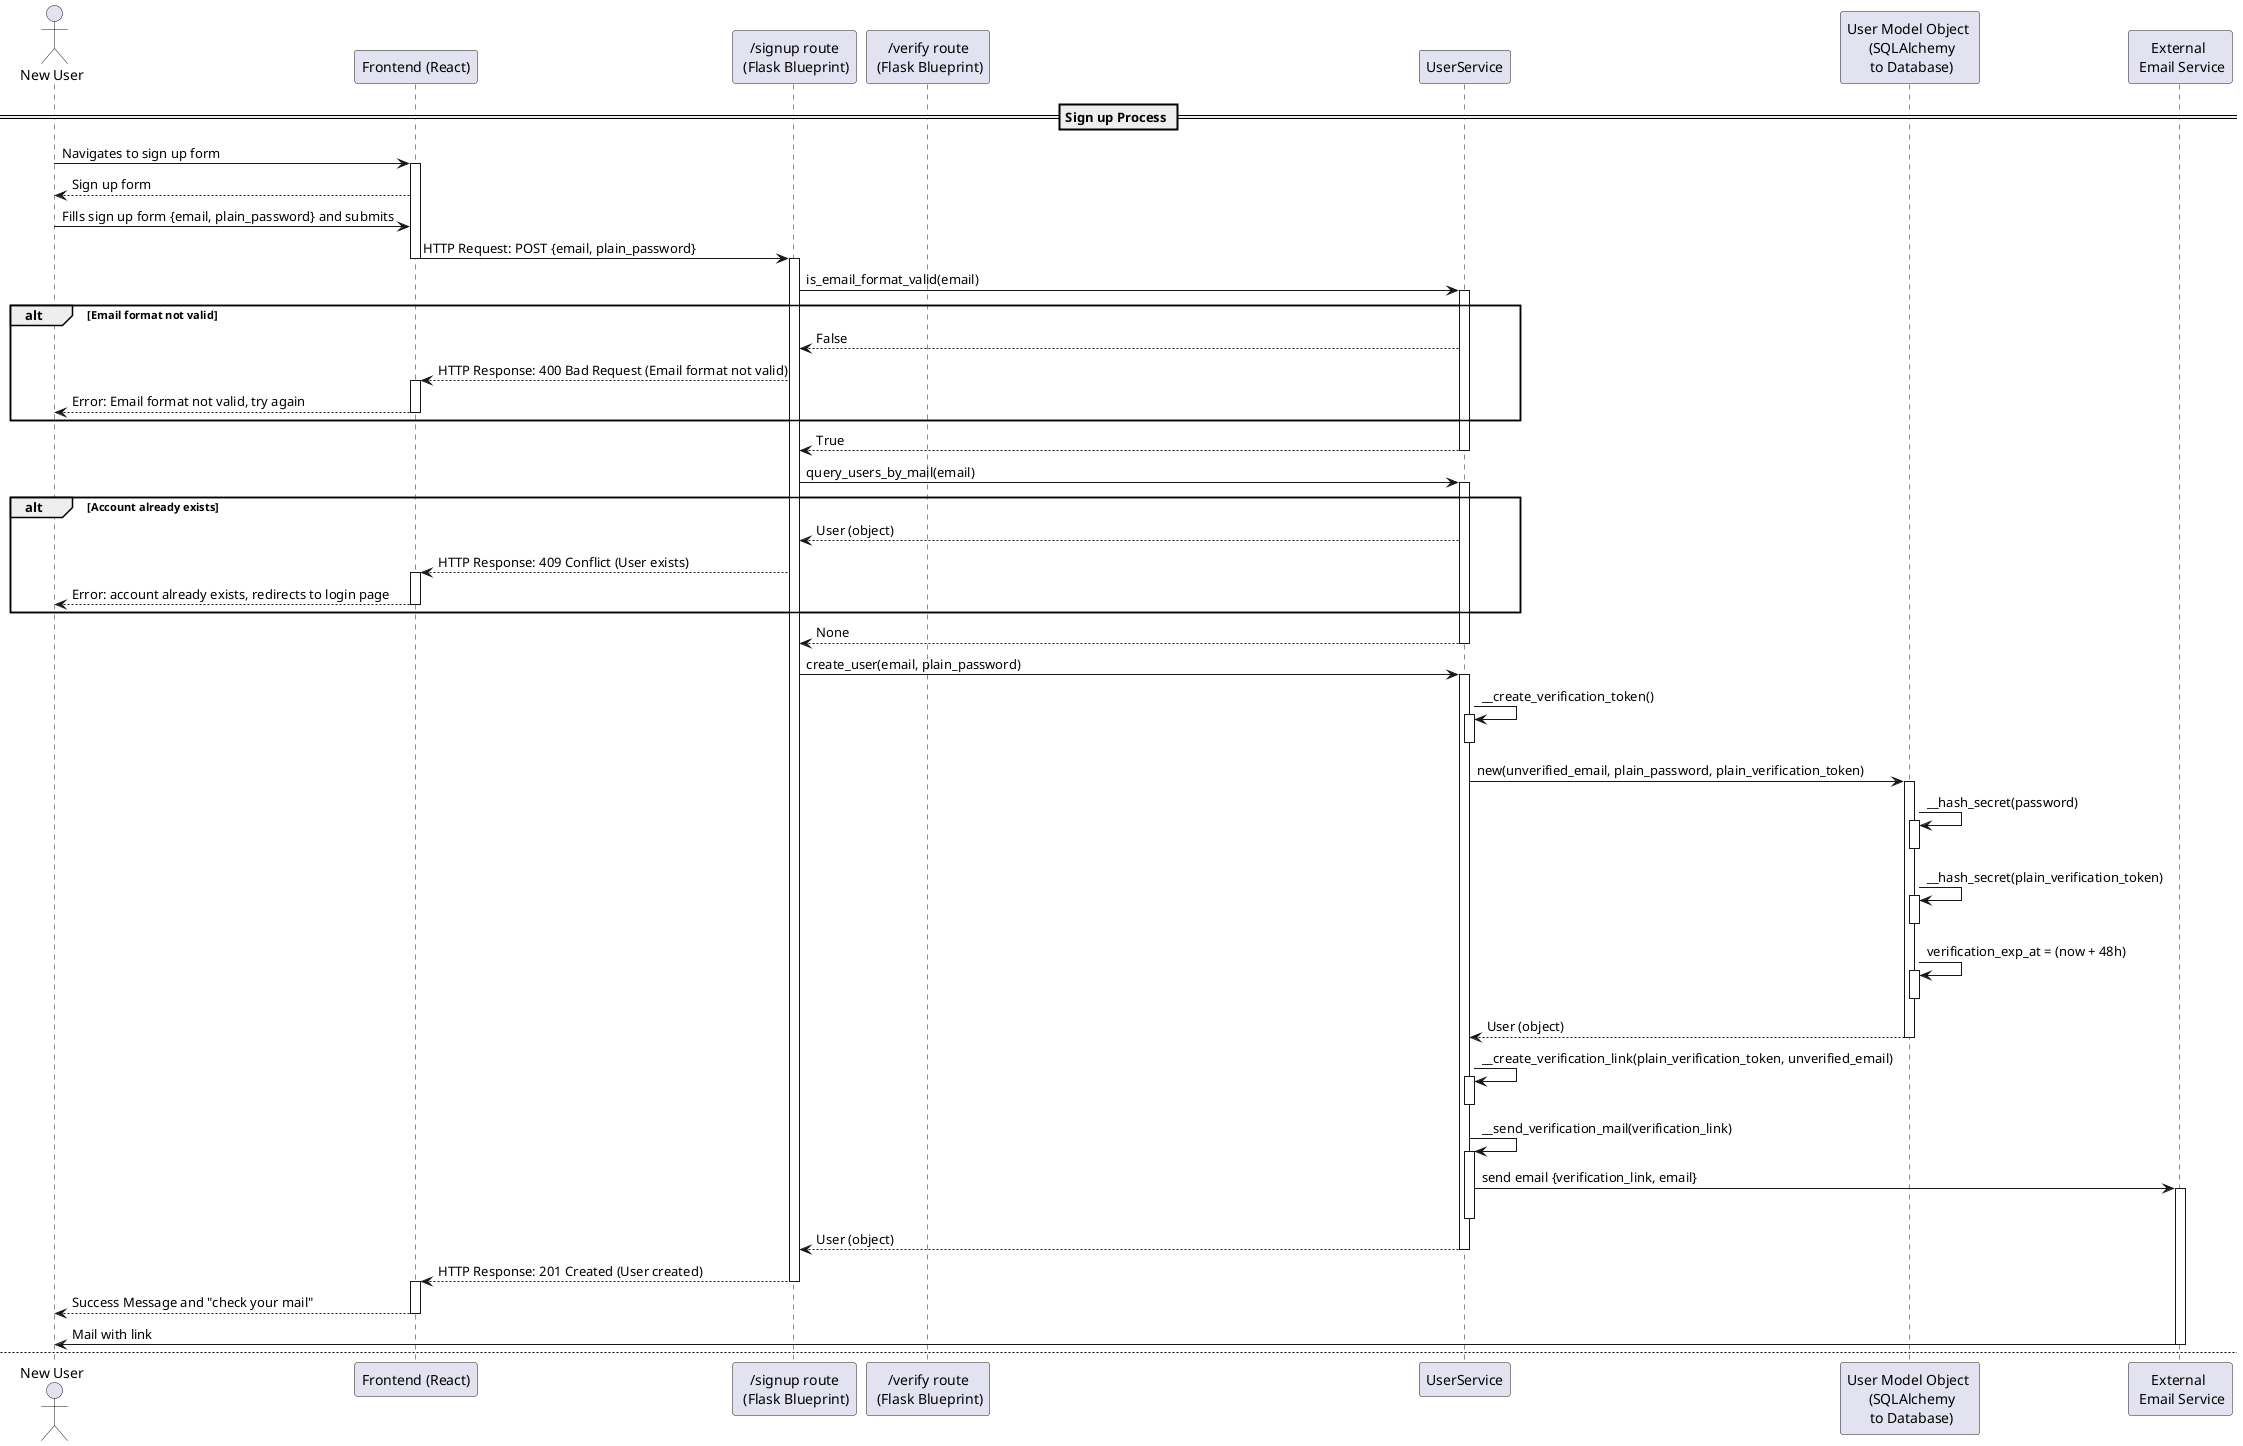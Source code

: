 @startuml
actor "New User" as AppUser
participant "Frontend (React)" as FE
participant "/signup route\n (Flask Blueprint)" as SR
participant "/verify route\n (Flask Blueprint)" as VR
participant "UserService" as US
participant "User Model Object \n (SQLAlchemy\n to Database)" as UM
participant "External \n Email Service" as Mail

== Sign up Process ==
AppUser -> FE : Navigates to sign up form
activate FE
AppUser <-- FE : Sign up form
AppUser -> FE : Fills sign up form {email, plain_password} and submits
FE -> SR : HTTP Request: POST {email, plain_password}
deactivate FE
activate SR
SR -> US : is_email_format_valid(email)
activate US
alt Email format not valid
    SR <-- US : False
    FE <-- SR : HTTP Response: 400 Bad Request (Email format not valid)
    activate FE
    AppUser <-- FE : Error: Email format not valid, try again
    deactivate FE
end
SR <-- US : True
deactivate US
SR -> US : query_users_by_mail(email)
activate US
alt Account already exists
    SR <-- US : User (object)
    FE <-- SR : HTTP Response: 409 Conflict (User exists)
    activate FE
    AppUser <-- FE : Error: account already exists, redirects to login page
    deactivate FE
end
SR <-- US : None
deactivate US
SR -> US : create_user(email, plain_password)
activate US
US -> US : __create_verification_token()
activate US
deactivate US
US -> UM : new(unverified_email, plain_password, plain_verification_token)
activate UM
UM -> UM : __hash_secret(password)
activate UM
deactivate UM
UM -> UM : __hash_secret(plain_verification_token)
activate UM
deactivate UM
UM -> UM : verification_exp_at = (now + 48h)
activate UM
deactivate UM
US <-- UM : User (object)
deactivate UM
US -> US : __create_verification_link(plain_verification_token, unverified_email)
activate US
deactivate US
US -> US : __send_verification_mail(verification_link)
activate US
US -> Mail : send email {verification_link, email}
activate Mail
deactivate US
SR <-- US : User (object)
deactivate US
FE <-- SR : HTTP Response: 201 Created (User created)
deactivate SR
activate FE
AppUser <-- FE : Success Message and "check your mail"
deactivate FE
AppUser <- Mail : Mail with link
deactivate Mail

newpage
== E-Mail Verification ==
AppUser -> FE : clicks link (send email and token)
activate FE
FE -> VR : HTTP Request: GET {email, plain_verification_token}
deactivate FE
activate VR
VR -> US : is_email_format_valid(email)
activate US
alt Email format not valid
    VR <-- US : False
    FE <-- VR : HTTP Response: 404 Not Found
    activate FE
    AppUser <-- FE : Error: link not valid
    deactivate FE
end
VR <-- US : True
deactivate US
VR -> US : query_users_by_unverified_mail_and_not_expired_verification(unverified_email: str)
activate US
alt Unverified Mail does not exist or expired
    VR <-- US : None
    FE <-- VR : HTTP Response: 404 Not Found
    activate FE
    AppUser <-- FE : Error: link not valid
    deactivate FE
end
VR <-- US : User object
deactivate US
VR -> US : verify_email(User, plain_verification_token)
activate US
US -> UM : verify_verification_token(plain_verification_token)
activate UM
UM -> UM : __hash_secret(plain_verification_token)
activate UM
deactivate UM
alt verification token does not match
    US <-- UM : False
    VR <-- US : False
    FE <-- VR : HTTP Response: 404 Not Found
    activate FE
    AppUser <-- FE : Error: link not valid
    deactivate FE
end
US <-- UM : True
US -> UM : is_user_verified = True
US -> UM : email = unverified_email
US -> UM : unverified_email = ""
deactivate UM
VR <-- US : True
deactivate US
FE <-- VR : HTTP Response: 200 OK (Email verified)
deactivate VR
activate FE
AppUser <-- FE : Success Message and redirects to login page
deactivate FE
@enduml